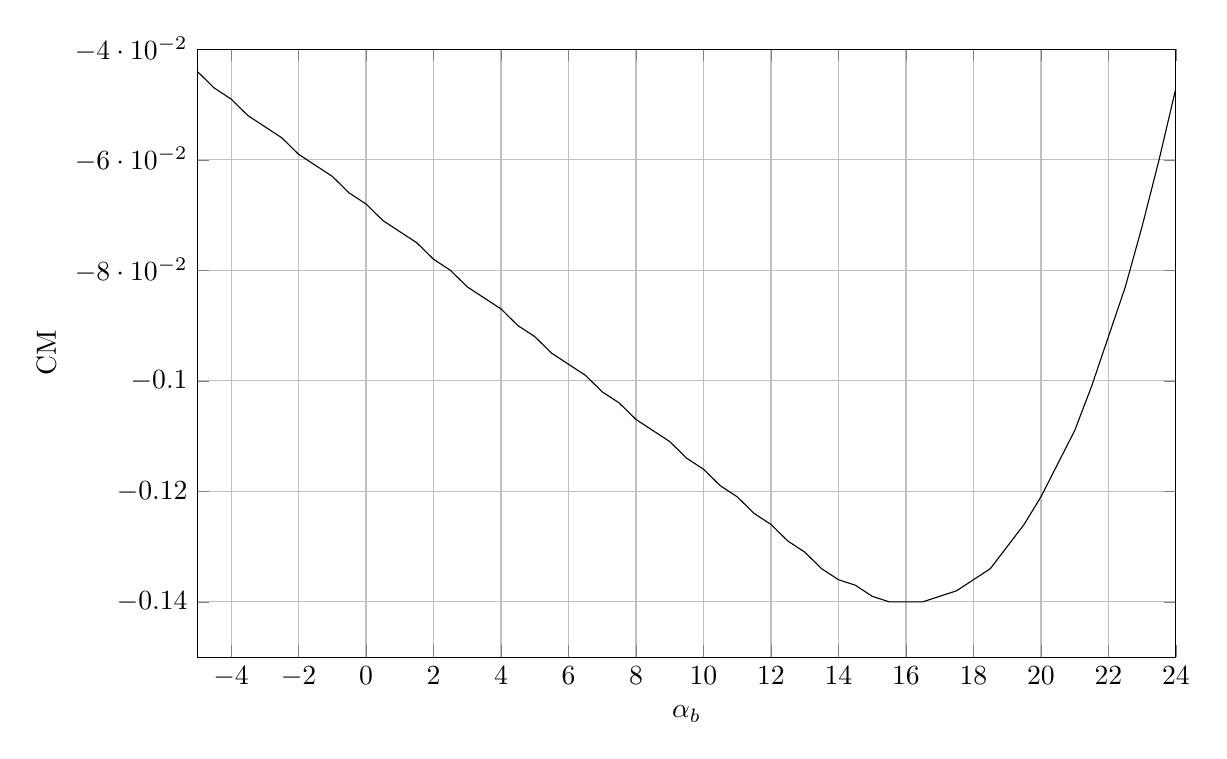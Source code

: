 % Moment Coefficient vs alpha for Wing respect to A C 
\begin{tikzpicture}

\begin{axis}[
width=14.01cm,
height=9.3cm,
xmin=-5,
xmax=24,
xlabel={$\alpha_b$},
xmajorgrids,
ymin=-0.15,
ymax=-0.04,
ylabel={CM},
ymajorgrids,
]
\addplot [
color=black,
solid
]
table[row sep=crcr]{
-5.0	-0.044\\
-4.5	-0.047\\
-4.0	-0.049\\
-3.5	-0.052\\
-3.0	-0.054\\
-2.5	-0.056\\
-2.0	-0.059\\
-1.5	-0.061\\
-1.0	-0.063\\
-0.5	-0.066\\
7.772E-16	-0.068\\
0.5	-0.071\\
1.0	-0.073\\
1.5	-0.075\\
2.0	-0.078\\
2.5	-0.08\\
3.0	-0.083\\
3.5	-0.085\\
4.0	-0.087\\
4.5	-0.09\\
5.0	-0.092\\
5.5	-0.095\\
6.0	-0.097\\
6.5	-0.099\\
7.0	-0.102\\
7.5	-0.104\\
8.0	-0.107\\
8.5	-0.109\\
9.0	-0.111\\
9.5	-0.114\\
10.0	-0.116\\
10.5	-0.119\\
11.0	-0.121\\
11.5	-0.124\\
12.0	-0.126\\
12.5	-0.129\\
13.0	-0.131\\
13.5	-0.134\\
14.0	-0.136\\
14.5	-0.137\\
15.0	-0.139\\
15.5	-0.14\\
16.0	-0.14\\
16.5	-0.14\\
17.0	-0.139\\
17.5	-0.138\\
18.0	-0.136\\
18.5	-0.134\\
19.0	-0.13\\
19.5	-0.126\\
20.0	-0.121\\
20.5	-0.115\\
21.0	-0.109\\
21.5	-0.101\\
22.0	-0.092\\
22.5	-0.083\\
23.0	-0.072\\
23.5	-0.06\\
24.0	-0.047\\
24.5	-0.033\\
25.0	-0.018\\
};
\end{axis}
\end{tikzpicture}%
